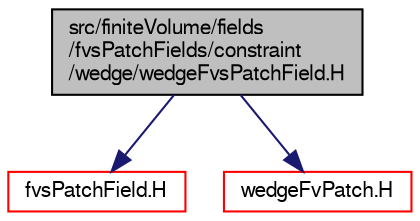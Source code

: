digraph "src/finiteVolume/fields/fvsPatchFields/constraint/wedge/wedgeFvsPatchField.H"
{
  bgcolor="transparent";
  edge [fontname="FreeSans",fontsize="10",labelfontname="FreeSans",labelfontsize="10"];
  node [fontname="FreeSans",fontsize="10",shape=record];
  Node0 [label="src/finiteVolume/fields\l/fvsPatchFields/constraint\l/wedge/wedgeFvsPatchField.H",height=0.2,width=0.4,color="black", fillcolor="grey75", style="filled", fontcolor="black"];
  Node0 -> Node1 [color="midnightblue",fontsize="10",style="solid",fontname="FreeSans"];
  Node1 [label="fvsPatchField.H",height=0.2,width=0.4,color="red",URL="$a02711.html"];
  Node0 -> Node187 [color="midnightblue",fontsize="10",style="solid",fontname="FreeSans"];
  Node187 [label="wedgeFvPatch.H",height=0.2,width=0.4,color="red",URL="$a03644.html"];
}
